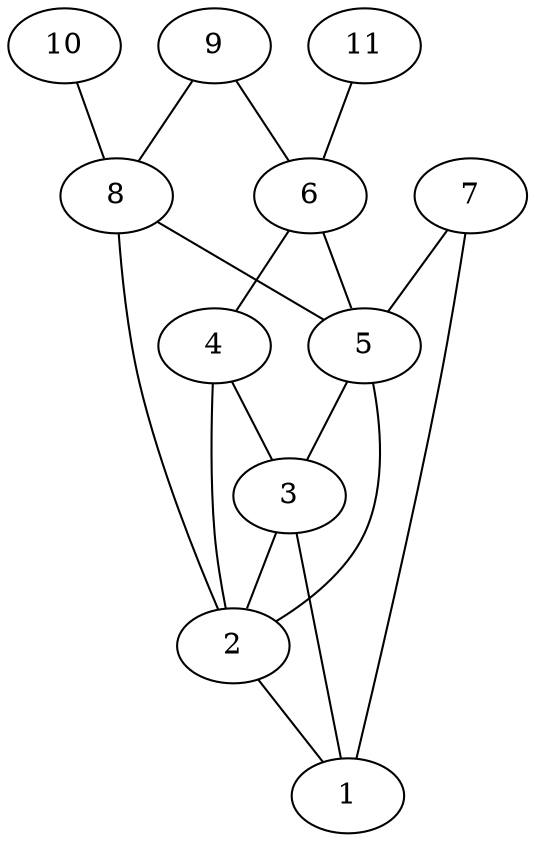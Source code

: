 graph G {
2 -- 1;
3 -- 2;
4 -- 3;
5 -- 2;
6 -- 4;
7 -- 5;
8 -- 2;
9 -- 6;
10 -- 8;
11 -- 6;
3 -- 1;
4 -- 2;
5 -- 3;
6 -- 5;
7 -- 1;
8 -- 5;
9 -- 8;
}